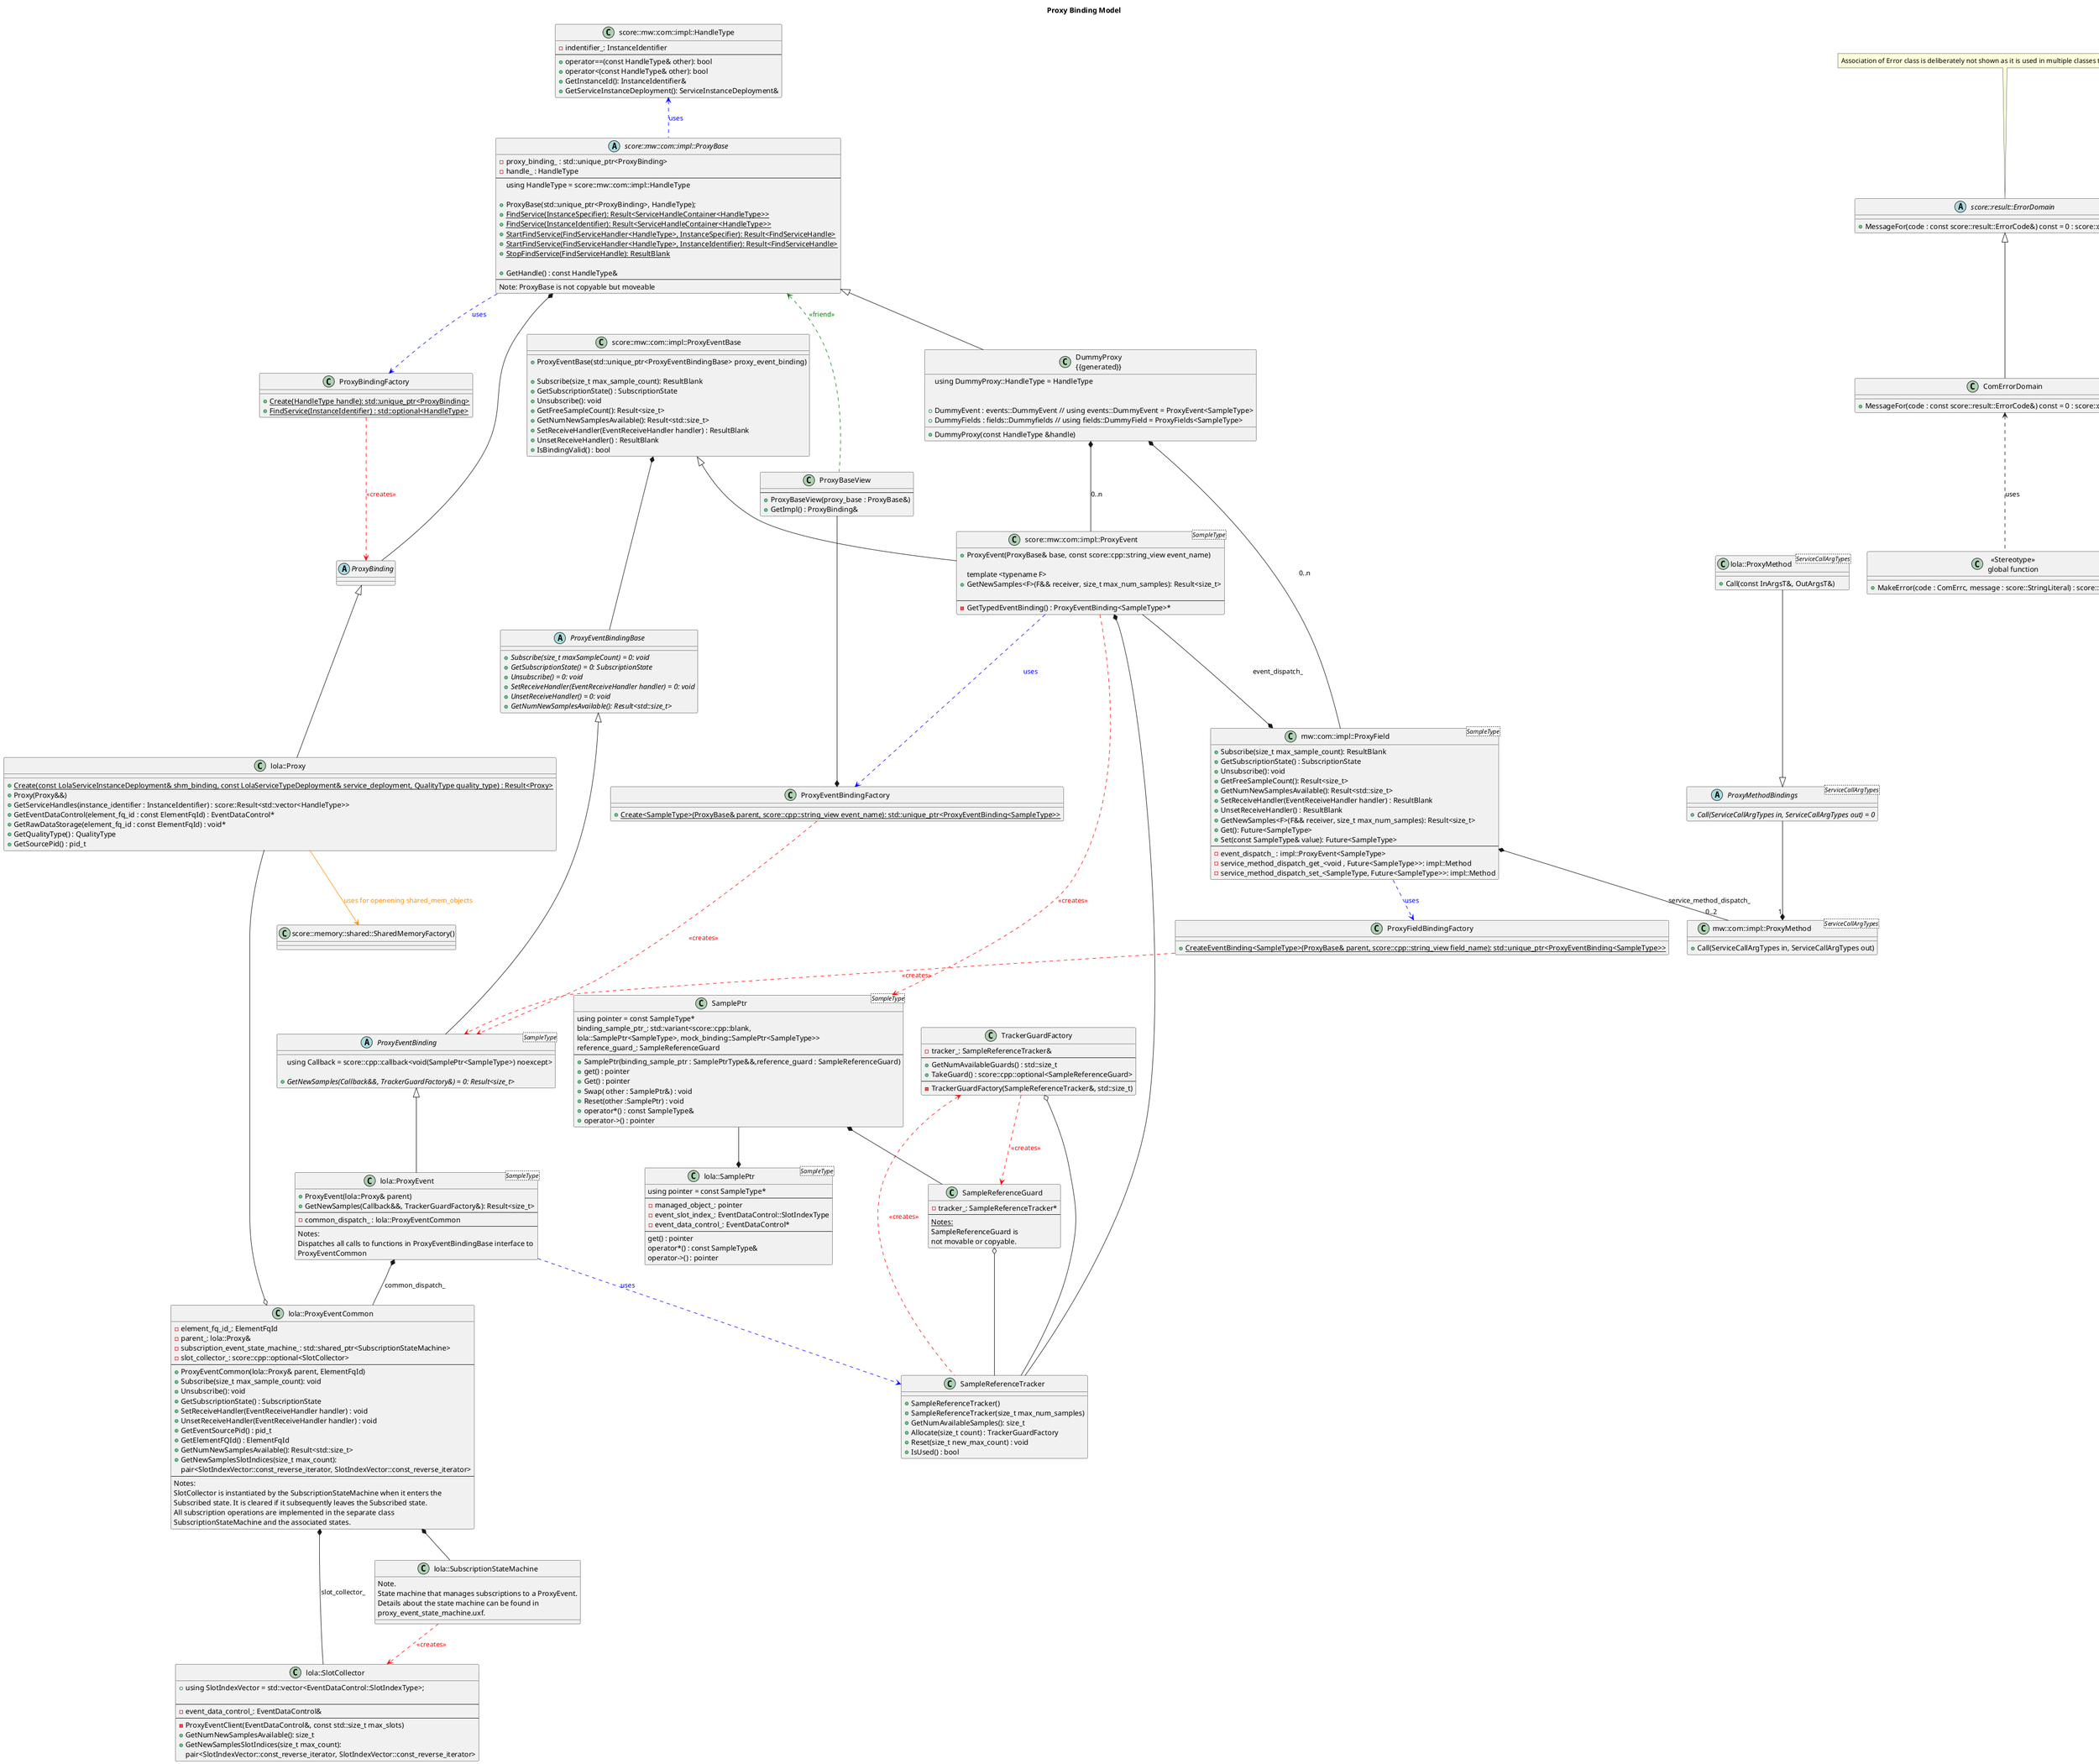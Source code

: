 @startuml "ProxyBindingModel"
title "Proxy Binding Model"

' Error domain classes
abstract class "score::result::ErrorDomain" as ScoreResultErrorDomain {
  +MessageFor(code : const score::result::ErrorCode&) const = 0 : score::cpp::string_view
}

class "ComErrorDomain" {
  +MessageFor(code : const score::result::ErrorCode&) const = 0 : score::cpp::string_view
}

class "<< Stereotype >>\nglobal function" as GlobalFunction {
  +MakeError(code : ComErrc, message : score::StringLiteral) : score::result::Error
}

note top of ScoreResultErrorDomain
  Association of Error class is deliberately not shown as it is used in multiple classes to handle error cases
end note

' Proxy classes
class "score::mw::com::impl::HandleType" as ScoreMwComImplHandleType {
  -indentifier_: InstanceIdentifier
  --
  +operator==(const HandleType& other): bool
  +operator<(const HandleType& other): bool
  +GetInstanceId(): InstanceIdentifier&
  +GetServiceInstanceDeployment(): ServiceInstanceDeployment&
}

abstract class "score::mw::com::impl::ProxyBase" as ScoreMwComImplProxyBase {
  -proxy_binding_ : std::unique_ptr<ProxyBinding>
  -handle_ : HandleType
  --
  using HandleType = score::mw::com::impl::HandleType

  +ProxyBase(std::unique_ptr<ProxyBinding>, HandleType);
  +{static} FindService(InstanceSpecifier): Result<ServiceHandleContainer<HandleType>>
  +{static} FindService(InstanceIdentifier): Result<ServiceHandleContainer<HandleType>>
  +{static} StartFindService(FindServiceHandler<HandleType>, InstanceSpecifier): Result<FindServiceHandle>
  +{static} StartFindService(FindServiceHandler<HandleType>, InstanceIdentifier): Result<FindServiceHandle>
  +{static} StopFindService(FindServiceHandle): ResultBlank

  +GetHandle() : const HandleType&
  --
  Note: ProxyBase is not copyable but moveable
}

abstract class "ProxyBinding" as ProxyBinding {
}

class "DummyProxy\n{{generated}}" as DummyProxy {
  using DummyProxy::HandleType = HandleType

  +DummyProxy(const HandleType &handle)

  +DummyEvent : events::DummyEvent // using events::DummyEvent = ProxyEvent<SampleType>
  +DummyFields : fields::Dummyfields // using fields::DummyField = ProxyFields<SampleType>
}

class "ProxyBindingFactory" {
  +{static} Create(HandleType handle): std::unique_ptr<ProxyBinding>
  +{static} FindService(InstanceIdentifier) : std::optional<HandleType>
}

class "lola::Proxy" as LolaProxy {
  +{static} Create(const LolaServiceInstanceDeployment& shm_binding, const LolaServiceTypeDeployment& service_deployment, QualityType quality_type) : Result<Proxy>
  +Proxy(Proxy&&)
  +GetServiceHandles(instance_identifier : InstanceIdentifier) : score::Result<std::vector<HandleType>>
  +GetEventDataControl(element_fq_id : const ElementFqId) : EventDataControl*
  +GetRawDataStorage(element_fq_id : const ElementFqId) : void*
  +GetQualityType() : QualityType
  +GetSourcePid() : pid_t
}

class "score::mw::com::impl::ProxyEventBase" as ScoreMwComImplProxyEventBase {
  +ProxyEventBase(std::unique_ptr<ProxyEventBindingBase> proxy_event_binding)

  +Subscribe(size_t max_sample_count): ResultBlank
  +GetSubscriptionState() : SubscriptionState
  +Unsubscribe(): void
  +GetFreeSampleCount(): Result<size_t>
  +GetNumNewSamplesAvailable(): Result<std::size_t>
  +SetReceiveHandler(EventReceiveHandler handler) : ResultBlank
  +UnsetReceiveHandler() : ResultBlank
  +IsBindingValid() : bool
}

class "score::mw::com::impl::ProxyEvent<SampleType>" as ScoreMwComImplProxyEventTemplate {
  +ProxyEvent(ProxyBase& base, const score::cpp::string_view event_name)

  template <typename F>
  +GetNewSamples<F>(F&& receiver, size_t max_num_samples): Result<size_t>

  --
  -GetTypedEventBinding() : ProxyEventBinding<SampleType>*
}

abstract class "ProxyEventBindingBase" as ProxyEventBindingBase {
  +{abstract} Subscribe(size_t maxSampleCount) = 0: void
  +{abstract} GetSubscriptionState() = 0: SubscriptionState
  +{abstract} Unsubscribe() = 0: void
  +{abstract} SetReceiveHandler(EventReceiveHandler handler) = 0: void
  +{abstract} UnsetReceiveHandler() = 0: void
  +{abstract} GetNumNewSamplesAvailable(): Result<std::size_t>
}

abstract class "ProxyEventBinding<SampleType>" as ProxyEventBindingTemplate {
  using Callback = score::cpp::callback<void(SamplePtr<SampleType>) noexcept>

  +{abstract} GetNewSamples(Callback&&, TrackerGuardFactory&) = 0: Result<size_t>
}

class "lola::ProxyEvent<SampleType>" as LolaProxyEventTemplate {
  +ProxyEvent(lola::Proxy& parent)
  +GetNewSamples(Callback&&, TrackerGuardFactory&): Result<size_t>
  --
  -common_dispatch_ : lola::ProxyEventCommon
  --
  Notes:
  Dispatches all calls to functions in ProxyEventBindingBase interface to
  ProxyEventCommon
}

class "lola::ProxyEventCommon" as LolaProxyEventCommon {
  -element_fq_id_: ElementFqId
  -parent_: lola::Proxy&
  -subscription_event_state_machine_: std::shared_ptr<SubscriptionStateMachine>
  -slot_collector_: score::cpp::optional<SlotCollector>
  --
  +ProxyEventCommon(lola::Proxy& parent, ElementFqId)
  +Subscribe(size_t max_sample_count): void
  +Unsubscribe(): void
  +GetSubscriptionState() : SubscriptionState
  +SetReceiveHandler(EventReceiveHandler handler) : void
  +UnsetReceiveHandler(EventReceiveHandler handler) : void
  +GetEventSourcePid() : pid_t
  +GetElementFQId() : ElementFqId
  +GetNumNewSamplesAvailable(): Result<std::size_t>
  +GetNewSamplesSlotIndices(size_t max_count):
   pair<SlotIndexVector::const_reverse_iterator, SlotIndexVector::const_reverse_iterator>
  --
  Notes:
  SlotCollector is instantiated by the SubscriptionStateMachine when it enters the
  Subscribed state. It is cleared if it subsequently leaves the Subscribed state.
  All subscription operations are implemented in the separate class
  SubscriptionStateMachine and the associated states.
}

class "lola::SubscriptionStateMachine" as LolaSubscriptionStateMachine {
  Note.
  State machine that manages subscriptions to a ProxyEvent.
  Details about the state machine can be found in
  proxy_event_state_machine.uxf.
}

class "mw::com::impl::ProxyField<SampleType>" as MwComImplProxyFieldTemplate {
  +Subscribe(size_t max_sample_count): ResultBlank
  +GetSubscriptionState() : SubscriptionState
  +Unsubscribe(): void
  +GetFreeSampleCount(): Result<size_t>
  +GetNumNewSamplesAvailable(): Result<std::size_t>
  +SetReceiveHandler(EventReceiveHandler handler) : ResultBlank
  +UnsetReceiveHandler() : ResultBlank
  +GetNewSamples<F>(F&& receiver, size_t max_num_samples): Result<size_t>
  +Get(): Future<SampleType>
  +Set(const SampleType& value): Future<SampleType>
  --
  -event_dispatch_ : impl::ProxyEvent<SampleType>
  -service_method_dispatch_get_<void , Future<SampleType>>: impl::Method
  -service_method_dispatch_set_<SampleType, Future<SampleType>>: impl::Method
}

class "mw::com::impl::ProxyMethod<ServiceCallArgTypes>" as MwComImplProxyMethodTemplate {
  +Call(ServiceCallArgTypes in, ServiceCallArgTypes out)
}

abstract class "ProxyMethodBindings<ServiceCallArgTypes>" as ProxyMethodBindingsTemplate {
  +{abstract} Call(ServiceCallArgTypes in, ServiceCallArgTypes out) = 0
}

class "lola::ProxyMethod<ServiceCallArgTypes>" as LolaProxyMethodTemplate {
  +Call(const InArgsT&, OutArgsT&)
}

class "ProxyEventBindingFactory" {
  +{static} Create<SampleType>(ProxyBase& parent, score::cpp::string_view event_name): std::unique_ptr<ProxyEventBinding<SampleType>>
}

class "ProxyFieldBindingFactory" {
  +{static} CreateEventBinding<SampleType>(ProxyBase& parent, score::cpp::string_view field_name): std::unique_ptr<ProxyEventBinding<SampleType>>
}

class "SampleReferenceTracker" {
  +SampleReferenceTracker()
  +SampleReferenceTracker(size_t max_num_samples)
  +GetNumAvailableSamples(): size_t
  +Allocate(size_t count) : TrackerGuardFactory
  +Reset(size_t new_max_count) : void
  +IsUsed() : bool
}

class "TrackerGuardFactory" {
  -tracker_: SampleReferenceTracker&
  --
  +GetNumAvailableGuards() : std::size_t
  +TakeGuard() : score::cpp::optional<SampleReferenceGuard>
  --
  -TrackerGuardFactory(SampleReferenceTracker&, std::size_t)
}

class "SampleReferenceGuard" {
  -tracker_: SampleReferenceTracker*
  --
  <u>Notes:</u>
  SampleReferenceGuard is
  not movable or copyable.
}

class "SamplePtr<SampleType>" as SamplePtrTemplate {
  using pointer = const SampleType*
  binding_sample_ptr_: std::variant<score::cpp::blank,
      lola::SamplePtr<SampleType>, mock_binding::SamplePtr<SampleType>>
  reference_guard_: SampleReferenceGuard
  --
  + SamplePtr(binding_sample_ptr : SamplePtrType&&,reference_guard : SampleReferenceGuard)
  +get() : pointer
  +Get() : pointer
  +Swap( other : SamplePtr&) : void
  +Reset(other :SamplePtr) : void
  +operator*() : const SampleType&
  +operator->() : pointer
}

class "lola::SamplePtr<SampleType>" as LolaSamplePtrTemplate {
  using pointer = const SampleType*
  --
  -managed_object_: pointer
  -event_slot_index_: EventDataControl::SlotIndexType
  -event_data_control_: EventDataControl*
  --
  get() : pointer
  operator*() : const SampleType&
  operator->() : pointer
}

class "lola::SlotCollector" as LolaSlotCollector {
  +using SlotIndexVector = std::vector<EventDataControl::SlotIndexType>;

  --
  -event_data_control_: EventDataControl&
  --
  -ProxyEventClient(EventDataControl&, const std::size_t max_slots)
  +GetNumNewSamplesAvailable(): size_t
  +GetNewSamplesSlotIndices(size_t max_count):
   pair<SlotIndexVector::const_reverse_iterator, SlotIndexVector::const_reverse_iterator>
}

class "ProxyBaseView" {
  --
  +ProxyBaseView(proxy_base : ProxyBase&)
  +GetImpl() : ProxyBinding&
}

class "score::memory::shared::SharedMemoryFactory()" as shmfactory {
}

' Relationships
LolaProxy --> shmfactory #darkorange;text:darkorange : uses for openening shared_mem_objects
ScoreResultErrorDomain <|-- "ComErrorDomain"
"ComErrorDomain" <.. GlobalFunction : uses

ScoreMwComImplHandleType <.down. ScoreMwComImplProxyBase #blue;text:blue : uses
"ProxyBindingFactory" <.up. ScoreMwComImplProxyBase #blue;text:blue : uses
ScoreMwComImplProxyBase <|-d- DummyProxy
ScoreMwComImplProxyBase *-right- ProxyBinding

"ProxyBindingFactory" .down.> ProxyBinding #red;text:red : <<creates>>
ProxyBinding <|-- LolaProxy
ProxyBaseView .up.> ScoreMwComImplProxyBase #green;text:green : <<friend>>
DummyProxy *-- ScoreMwComImplProxyEventTemplate : 0..n
DummyProxy *-- MwComImplProxyFieldTemplate : 0..n
ScoreMwComImplProxyEventBase <|-- ScoreMwComImplProxyEventTemplate
ScoreMwComImplProxyEventBase *-- ProxyEventBindingBase
ScoreMwComImplProxyEventTemplate ..> SamplePtrTemplate #red;text:red : <<creates>>
ScoreMwComImplProxyEventTemplate ..> "ProxyEventBindingFactory" #blue;text:blue : uses
ScoreMwComImplProxyEventTemplate *-- SampleReferenceTracker
ScoreMwComImplProxyEventTemplate --* MwComImplProxyFieldTemplate : event_dispatch_
LolaProxy --o LolaProxyEventCommon
ProxyEventBindingBase <|-- ProxyEventBindingTemplate
"ProxyEventBindingFactory" ..> ProxyEventBindingTemplate #red;text:red : <<creates>>
"ProxyFieldBindingFactory" ..> ProxyEventBindingTemplate #red;text:red : <<creates>>
ProxyEventBindingTemplate <|-- LolaProxyEventTemplate
MwComImplProxyFieldTemplate *-- "0..2" MwComImplProxyMethodTemplate : service_method_dispatch_
ProxyMethodBindingsTemplate --* "1" MwComImplProxyMethodTemplate
LolaProxyMethodTemplate --|> ProxyMethodBindingsTemplate
MwComImplProxyFieldTemplate ..> "ProxyFieldBindingFactory" #blue;text:blue : uses
LolaProxyEventTemplate ..> "SampleReferenceTracker" #blue;text:blue : uses
"TrackerGuardFactory" o-- "SampleReferenceTracker"
"TrackerGuardFactory" <.. "SampleReferenceTracker" #red;text:red : <<creates>>
"SampleReferenceGuard" o-- "SampleReferenceTracker"
"TrackerGuardFactory" ..> "SampleReferenceGuard" #red;text:red : <<creates>>
SamplePtrTemplate *-- "SampleReferenceGuard"
SamplePtrTemplate --* LolaSamplePtrTemplate
ProxyBaseView --* ProxyEventBindingFactory
LolaProxyEventTemplate *-- LolaProxyEventCommon : common_dispatch_
LolaProxyEventCommon *-- LolaSubscriptionStateMachine
LolaProxyEventCommon *-- LolaSlotCollector : slot_collector_
LolaSubscriptionStateMachine ..> LolaSlotCollector #red;text:red : <<creates>>

@enduml
